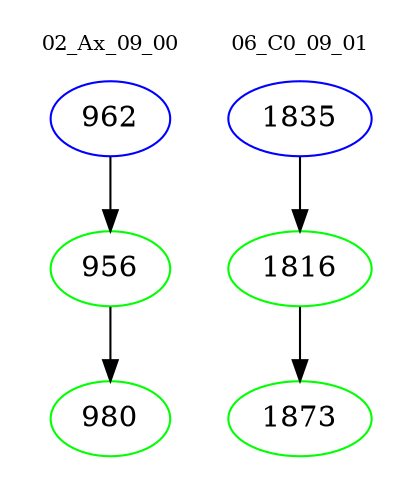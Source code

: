 digraph{
subgraph cluster_0 {
color = white
label = "02_Ax_09_00";
fontsize=10;
T0_962 [label="962", color="blue"]
T0_962 -> T0_956 [color="black"]
T0_956 [label="956", color="green"]
T0_956 -> T0_980 [color="black"]
T0_980 [label="980", color="green"]
}
subgraph cluster_1 {
color = white
label = "06_C0_09_01";
fontsize=10;
T1_1835 [label="1835", color="blue"]
T1_1835 -> T1_1816 [color="black"]
T1_1816 [label="1816", color="green"]
T1_1816 -> T1_1873 [color="black"]
T1_1873 [label="1873", color="green"]
}
}

